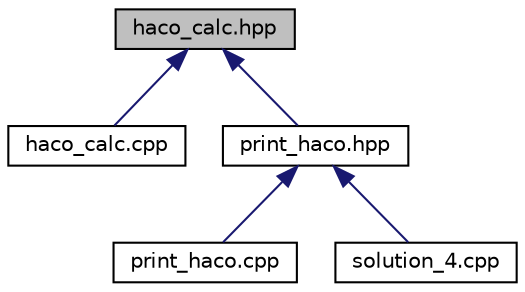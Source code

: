 digraph "haco_calc.hpp"
{
  edge [fontname="Helvetica",fontsize="10",labelfontname="Helvetica",labelfontsize="10"];
  node [fontname="Helvetica",fontsize="10",shape=record];
  Node1 [label="haco_calc.hpp",height=0.2,width=0.4,color="black", fillcolor="grey75", style="filled", fontcolor="black"];
  Node1 -> Node2 [dir="back",color="midnightblue",fontsize="10",style="solid",fontname="Helvetica"];
  Node2 [label="haco_calc.cpp",height=0.2,width=0.4,color="black", fillcolor="white", style="filled",URL="$haco__calc_8cpp.html"];
  Node1 -> Node3 [dir="back",color="midnightblue",fontsize="10",style="solid",fontname="Helvetica"];
  Node3 [label="print_haco.hpp",height=0.2,width=0.4,color="black", fillcolor="white", style="filled",URL="$print__haco_8hpp.html"];
  Node3 -> Node4 [dir="back",color="midnightblue",fontsize="10",style="solid",fontname="Helvetica"];
  Node4 [label="print_haco.cpp",height=0.2,width=0.4,color="black", fillcolor="white", style="filled",URL="$print__haco_8cpp.html"];
  Node3 -> Node5 [dir="back",color="midnightblue",fontsize="10",style="solid",fontname="Helvetica"];
  Node5 [label="solution_4.cpp",height=0.2,width=0.4,color="black", fillcolor="white", style="filled",URL="$solution__4_8cpp.html"];
}
